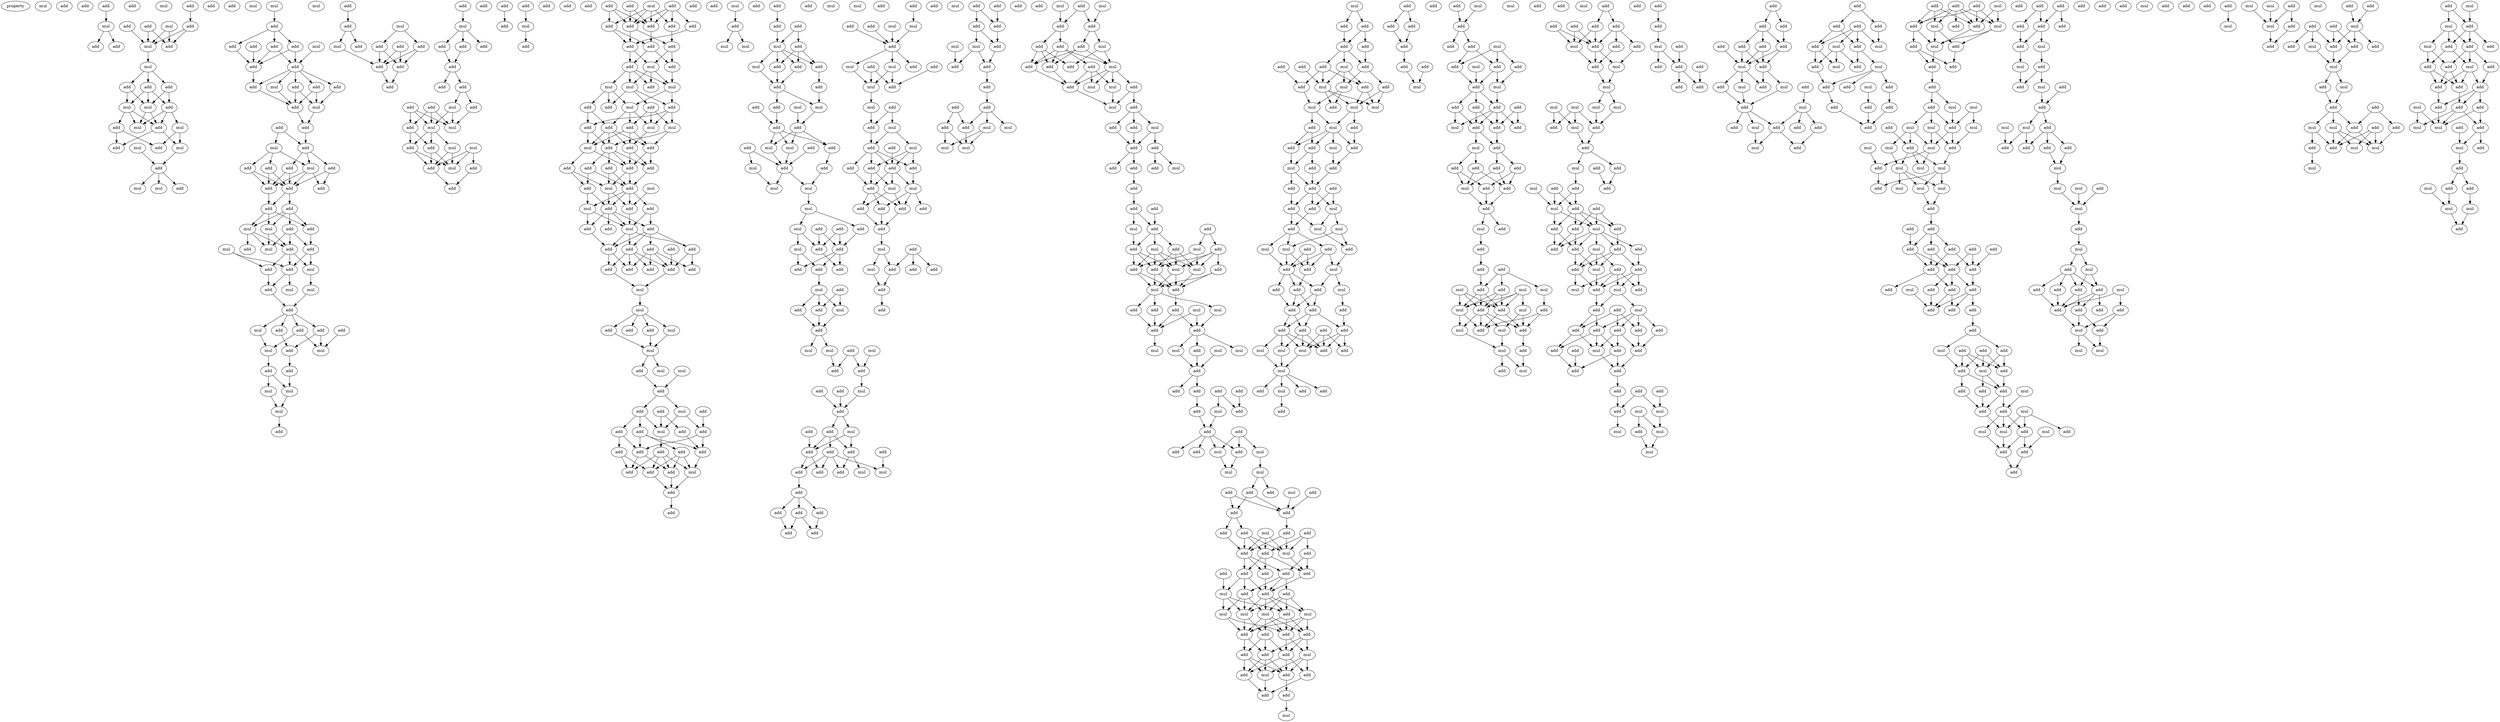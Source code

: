 digraph {
    node [fontcolor=black]
    property [mul=2,lf=1.1]
    0 [ label = mul ];
    1 [ label = add ];
    2 [ label = add ];
    3 [ label = add ];
    4 [ label = mul ];
    5 [ label = add ];
    6 [ label = add ];
    7 [ label = add ];
    8 [ label = mul ];
    9 [ label = add ];
    10 [ label = add ];
    11 [ label = add ];
    12 [ label = mul ];
    13 [ label = add ];
    14 [ label = mul ];
    15 [ label = add ];
    16 [ label = mul ];
    17 [ label = add ];
    18 [ label = add ];
    19 [ label = add ];
    20 [ label = mul ];
    21 [ label = add ];
    22 [ label = mul ];
    23 [ label = add ];
    24 [ label = mul ];
    25 [ label = add ];
    26 [ label = mul ];
    27 [ label = add ];
    28 [ label = add ];
    29 [ label = mul ];
    30 [ label = add ];
    31 [ label = mul ];
    32 [ label = add ];
    33 [ label = add ];
    34 [ label = mul ];
    35 [ label = mul ];
    36 [ label = mul ];
    37 [ label = mul ];
    38 [ label = add ];
    39 [ label = add ];
    40 [ label = add ];
    41 [ label = add ];
    42 [ label = add ];
    43 [ label = add ];
    44 [ label = mul ];
    45 [ label = add ];
    46 [ label = add ];
    47 [ label = add ];
    48 [ label = mul ];
    49 [ label = add ];
    50 [ label = add ];
    51 [ label = add ];
    52 [ label = add ];
    53 [ label = mul ];
    54 [ label = add ];
    55 [ label = add ];
    56 [ label = add ];
    57 [ label = mul ];
    58 [ label = add ];
    59 [ label = add ];
    60 [ label = add ];
    61 [ label = add ];
    62 [ label = mul ];
    63 [ label = add ];
    64 [ label = add ];
    65 [ label = add ];
    66 [ label = add ];
    67 [ label = add ];
    68 [ label = mul ];
    69 [ label = add ];
    70 [ label = mul ];
    71 [ label = add ];
    72 [ label = mul ];
    73 [ label = add ];
    74 [ label = mul ];
    75 [ label = add ];
    76 [ label = add ];
    77 [ label = add ];
    78 [ label = mul ];
    79 [ label = add ];
    80 [ label = add ];
    81 [ label = mul ];
    82 [ label = mul ];
    83 [ label = add ];
    84 [ label = add ];
    85 [ label = add ];
    86 [ label = add ];
    87 [ label = mul ];
    88 [ label = add ];
    89 [ label = mul ];
    90 [ label = add ];
    91 [ label = mul ];
    92 [ label = add ];
    93 [ label = add ];
    94 [ label = mul ];
    95 [ label = mul ];
    96 [ label = mul ];
    97 [ label = add ];
    98 [ label = mul ];
    99 [ label = add ];
    100 [ label = add ];
    101 [ label = mul ];
    102 [ label = add ];
    103 [ label = add ];
    104 [ label = mul ];
    105 [ label = add ];
    106 [ label = add ];
    107 [ label = add ];
    108 [ label = add ];
    109 [ label = add ];
    110 [ label = add ];
    111 [ label = add ];
    112 [ label = mul ];
    113 [ label = add ];
    114 [ label = add ];
    115 [ label = add ];
    116 [ label = add ];
    117 [ label = add ];
    118 [ label = add ];
    119 [ label = add ];
    120 [ label = add ];
    121 [ label = mul ];
    122 [ label = add ];
    123 [ label = mul ];
    124 [ label = add ];
    125 [ label = mul ];
    126 [ label = mul ];
    127 [ label = add ];
    128 [ label = add ];
    129 [ label = mul ];
    130 [ label = add ];
    131 [ label = mul ];
    132 [ label = add ];
    133 [ label = add ];
    134 [ label = add ];
    135 [ label = add ];
    136 [ label = add ];
    137 [ label = mul ];
    138 [ label = add ];
    139 [ label = add ];
    140 [ label = add ];
    141 [ label = add ];
    142 [ label = add ];
    143 [ label = mul ];
    144 [ label = add ];
    145 [ label = add ];
    146 [ label = add ];
    147 [ label = add ];
    148 [ label = add ];
    149 [ label = add ];
    150 [ label = add ];
    151 [ label = add ];
    152 [ label = add ];
    153 [ label = add ];
    154 [ label = add ];
    155 [ label = add ];
    156 [ label = mul ];
    157 [ label = mul ];
    158 [ label = mul ];
    159 [ label = mul ];
    160 [ label = add ];
    161 [ label = add ];
    162 [ label = add ];
    163 [ label = mul ];
    164 [ label = add ];
    165 [ label = add ];
    166 [ label = mul ];
    167 [ label = add ];
    168 [ label = mul ];
    169 [ label = add ];
    170 [ label = add ];
    171 [ label = mul ];
    172 [ label = add ];
    173 [ label = add ];
    174 [ label = add ];
    175 [ label = add ];
    176 [ label = add ];
    177 [ label = add ];
    178 [ label = add ];
    179 [ label = add ];
    180 [ label = add ];
    181 [ label = mul ];
    182 [ label = add ];
    183 [ label = mul ];
    184 [ label = mul ];
    185 [ label = add ];
    186 [ label = add ];
    187 [ label = add ];
    188 [ label = mul ];
    189 [ label = add ];
    190 [ label = add ];
    191 [ label = add ];
    192 [ label = add ];
    193 [ label = add ];
    194 [ label = add ];
    195 [ label = add ];
    196 [ label = add ];
    197 [ label = add ];
    198 [ label = add ];
    199 [ label = add ];
    200 [ label = add ];
    201 [ label = add ];
    202 [ label = mul ];
    203 [ label = mul ];
    204 [ label = add ];
    205 [ label = add ];
    206 [ label = add ];
    207 [ label = mul ];
    208 [ label = mul ];
    209 [ label = add ];
    210 [ label = mul ];
    211 [ label = add ];
    212 [ label = mul ];
    213 [ label = add ];
    214 [ label = add ];
    215 [ label = add ];
    216 [ label = add ];
    217 [ label = add ];
    218 [ label = mul ];
    219 [ label = add ];
    220 [ label = add ];
    221 [ label = add ];
    222 [ label = mul ];
    223 [ label = add ];
    224 [ label = add ];
    225 [ label = add ];
    226 [ label = add ];
    227 [ label = add ];
    228 [ label = add ];
    229 [ label = add ];
    230 [ label = add ];
    231 [ label = mul ];
    232 [ label = add ];
    233 [ label = add ];
    234 [ label = add ];
    235 [ label = mul ];
    236 [ label = add ];
    237 [ label = mul ];
    238 [ label = add ];
    239 [ label = add ];
    240 [ label = mul ];
    241 [ label = add ];
    242 [ label = add ];
    243 [ label = mul ];
    244 [ label = add ];
    245 [ label = add ];
    246 [ label = add ];
    247 [ label = add ];
    248 [ label = add ];
    249 [ label = mul ];
    250 [ label = add ];
    251 [ label = add ];
    252 [ label = add ];
    253 [ label = mul ];
    254 [ label = add ];
    255 [ label = mul ];
    256 [ label = add ];
    257 [ label = add ];
    258 [ label = mul ];
    259 [ label = mul ];
    260 [ label = add ];
    261 [ label = add ];
    262 [ label = add ];
    263 [ label = mul ];
    264 [ label = add ];
    265 [ label = add ];
    266 [ label = mul ];
    267 [ label = mul ];
    268 [ label = mul ];
    269 [ label = add ];
    270 [ label = mul ];
    271 [ label = mul ];
    272 [ label = add ];
    273 [ label = add ];
    274 [ label = mul ];
    275 [ label = add ];
    276 [ label = add ];
    277 [ label = add ];
    278 [ label = add ];
    279 [ label = add ];
    280 [ label = mul ];
    281 [ label = add ];
    282 [ label = add ];
    283 [ label = add ];
    284 [ label = mul ];
    285 [ label = add ];
    286 [ label = mul ];
    287 [ label = add ];
    288 [ label = mul ];
    289 [ label = mul ];
    290 [ label = add ];
    291 [ label = add ];
    292 [ label = add ];
    293 [ label = mul ];
    294 [ label = add ];
    295 [ label = mul ];
    296 [ label = add ];
    297 [ label = add ];
    298 [ label = add ];
    299 [ label = mul ];
    300 [ label = add ];
    301 [ label = add ];
    302 [ label = add ];
    303 [ label = add ];
    304 [ label = add ];
    305 [ label = mul ];
    306 [ label = add ];
    307 [ label = mul ];
    308 [ label = add ];
    309 [ label = add ];
    310 [ label = add ];
    311 [ label = add ];
    312 [ label = add ];
    313 [ label = add ];
    314 [ label = add ];
    315 [ label = add ];
    316 [ label = add ];
    317 [ label = add ];
    318 [ label = add ];
    319 [ label = mul ];
    320 [ label = mul ];
    321 [ label = add ];
    322 [ label = add ];
    323 [ label = add ];
    324 [ label = mul ];
    325 [ label = add ];
    326 [ label = mul ];
    327 [ label = mul ];
    328 [ label = add ];
    329 [ label = add ];
    330 [ label = mul ];
    331 [ label = mul ];
    332 [ label = add ];
    333 [ label = mul ];
    334 [ label = add ];
    335 [ label = add ];
    336 [ label = add ];
    337 [ label = add ];
    338 [ label = add ];
    339 [ label = add ];
    340 [ label = mul ];
    341 [ label = mul ];
    342 [ label = add ];
    343 [ label = add ];
    344 [ label = add ];
    345 [ label = add ];
    346 [ label = add ];
    347 [ label = add ];
    348 [ label = add ];
    349 [ label = add ];
    350 [ label = mul ];
    351 [ label = mul ];
    352 [ label = add ];
    353 [ label = add ];
    354 [ label = add ];
    355 [ label = add ];
    356 [ label = mul ];
    357 [ label = add ];
    358 [ label = add ];
    359 [ label = add ];
    360 [ label = add ];
    361 [ label = add ];
    362 [ label = add ];
    363 [ label = mul ];
    364 [ label = add ];
    365 [ label = mul ];
    366 [ label = add ];
    367 [ label = add ];
    368 [ label = add ];
    369 [ label = add ];
    370 [ label = add ];
    371 [ label = add ];
    372 [ label = mul ];
    373 [ label = add ];
    374 [ label = add ];
    375 [ label = mul ];
    376 [ label = mul ];
    377 [ label = mul ];
    378 [ label = mul ];
    379 [ label = mul ];
    380 [ label = add ];
    381 [ label = add ];
    382 [ label = add ];
    383 [ label = add ];
    384 [ label = add ];
    385 [ label = add ];
    386 [ label = mul ];
    387 [ label = add ];
    388 [ label = add ];
    389 [ label = mul ];
    390 [ label = add ];
    391 [ label = add ];
    392 [ label = add ];
    393 [ label = mul ];
    394 [ label = add ];
    395 [ label = mul ];
    396 [ label = mul ];
    397 [ label = add ];
    398 [ label = add ];
    399 [ label = add ];
    400 [ label = mul ];
    401 [ label = add ];
    402 [ label = add ];
    403 [ label = add ];
    404 [ label = add ];
    405 [ label = add ];
    406 [ label = mul ];
    407 [ label = add ];
    408 [ label = add ];
    409 [ label = add ];
    410 [ label = add ];
    411 [ label = mul ];
    412 [ label = add ];
    413 [ label = add ];
    414 [ label = add ];
    415 [ label = add ];
    416 [ label = mul ];
    417 [ label = mul ];
    418 [ label = add ];
    419 [ label = add ];
    420 [ label = add ];
    421 [ label = mul ];
    422 [ label = mul ];
    423 [ label = mul ];
    424 [ label = add ];
    425 [ label = add ];
    426 [ label = mul ];
    427 [ label = add ];
    428 [ label = mul ];
    429 [ label = add ];
    430 [ label = add ];
    431 [ label = add ];
    432 [ label = mul ];
    433 [ label = add ];
    434 [ label = mul ];
    435 [ label = mul ];
    436 [ label = mul ];
    437 [ label = add ];
    438 [ label = add ];
    439 [ label = add ];
    440 [ label = add ];
    441 [ label = add ];
    442 [ label = mul ];
    443 [ label = add ];
    444 [ label = add ];
    445 [ label = add ];
    446 [ label = add ];
    447 [ label = add ];
    448 [ label = add ];
    449 [ label = mul ];
    450 [ label = add ];
    451 [ label = mul ];
    452 [ label = mul ];
    453 [ label = mul ];
    454 [ label = add ];
    455 [ label = add ];
    456 [ label = add ];
    457 [ label = add ];
    458 [ label = mul ];
    459 [ label = add ];
    460 [ label = add ];
    461 [ label = add ];
    462 [ label = add ];
    463 [ label = mul ];
    464 [ label = add ];
    465 [ label = add ];
    466 [ label = add ];
    467 [ label = add ];
    468 [ label = add ];
    469 [ label = mul ];
    470 [ label = add ];
    471 [ label = add ];
    472 [ label = add ];
    473 [ label = add ];
    474 [ label = add ];
    475 [ label = add ];
    476 [ label = add ];
    477 [ label = mul ];
    478 [ label = add ];
    479 [ label = add ];
    480 [ label = mul ];
    481 [ label = mul ];
    482 [ label = mul ];
    483 [ label = mul ];
    484 [ label = add ];
    485 [ label = add ];
    486 [ label = add ];
    487 [ label = add ];
    488 [ label = add ];
    489 [ label = add ];
    490 [ label = mul ];
    491 [ label = add ];
    492 [ label = add ];
    493 [ label = add ];
    494 [ label = add ];
    495 [ label = mul ];
    496 [ label = add ];
    497 [ label = add ];
    498 [ label = mul ];
    499 [ label = mul ];
    500 [ label = add ];
    501 [ label = add ];
    502 [ label = add ];
    503 [ label = add ];
    504 [ label = add ];
    505 [ label = add ];
    506 [ label = mul ];
    507 [ label = add ];
    508 [ label = add ];
    509 [ label = add ];
    510 [ label = mul ];
    511 [ label = mul ];
    512 [ label = add ];
    513 [ label = add ];
    514 [ label = mul ];
    515 [ label = add ];
    516 [ label = mul ];
    517 [ label = mul ];
    518 [ label = add ];
    519 [ label = add ];
    520 [ label = mul ];
    521 [ label = mul ];
    522 [ label = add ];
    523 [ label = add ];
    524 [ label = add ];
    525 [ label = add ];
    526 [ label = add ];
    527 [ label = mul ];
    528 [ label = add ];
    529 [ label = add ];
    530 [ label = add ];
    531 [ label = mul ];
    532 [ label = add ];
    533 [ label = add ];
    534 [ label = add ];
    535 [ label = mul ];
    536 [ label = mul ];
    537 [ label = add ];
    538 [ label = mul ];
    539 [ label = mul ];
    540 [ label = add ];
    541 [ label = add ];
    542 [ label = add ];
    543 [ label = mul ];
    544 [ label = add ];
    545 [ label = add ];
    546 [ label = mul ];
    547 [ label = add ];
    548 [ label = add ];
    549 [ label = add ];
    550 [ label = add ];
    551 [ label = add ];
    552 [ label = add ];
    553 [ label = add ];
    554 [ label = add ];
    555 [ label = add ];
    556 [ label = mul ];
    557 [ label = add ];
    558 [ label = mul ];
    559 [ label = mul ];
    560 [ label = add ];
    561 [ label = mul ];
    562 [ label = add ];
    563 [ label = mul ];
    564 [ label = add ];
    565 [ label = add ];
    566 [ label = add ];
    567 [ label = add ];
    568 [ label = add ];
    569 [ label = add ];
    570 [ label = add ];
    571 [ label = add ];
    572 [ label = add ];
    573 [ label = add ];
    574 [ label = mul ];
    575 [ label = add ];
    576 [ label = add ];
    577 [ label = mul ];
    578 [ label = add ];
    579 [ label = add ];
    580 [ label = mul ];
    581 [ label = mul ];
    582 [ label = mul ];
    583 [ label = add ];
    584 [ label = add ];
    585 [ label = add ];
    586 [ label = add ];
    587 [ label = mul ];
    588 [ label = add ];
    589 [ label = add ];
    590 [ label = add ];
    591 [ label = add ];
    592 [ label = add ];
    593 [ label = add ];
    594 [ label = mul ];
    595 [ label = add ];
    596 [ label = mul ];
    597 [ label = add ];
    598 [ label = add ];
    599 [ label = add ];
    600 [ label = add ];
    601 [ label = add ];
    602 [ label = add ];
    603 [ label = add ];
    604 [ label = mul ];
    605 [ label = add ];
    606 [ label = mul ];
    607 [ label = add ];
    608 [ label = add ];
    609 [ label = add ];
    610 [ label = add ];
    611 [ label = add ];
    612 [ label = add ];
    613 [ label = mul ];
    614 [ label = add ];
    615 [ label = add ];
    616 [ label = mul ];
    617 [ label = mul ];
    618 [ label = add ];
    619 [ label = mul ];
    620 [ label = add ];
    621 [ label = add ];
    622 [ label = mul ];
    623 [ label = mul ];
    624 [ label = add ];
    625 [ label = add ];
    626 [ label = mul ];
    627 [ label = mul ];
    628 [ label = add ];
    629 [ label = add ];
    630 [ label = mul ];
    631 [ label = mul ];
    632 [ label = add ];
    633 [ label = add ];
    634 [ label = add ];
    635 [ label = add ];
    636 [ label = add ];
    637 [ label = add ];
    638 [ label = add ];
    639 [ label = mul ];
    640 [ label = add ];
    641 [ label = add ];
    642 [ label = mul ];
    643 [ label = mul ];
    644 [ label = mul ];
    645 [ label = mul ];
    646 [ label = mul ];
    647 [ label = mul ];
    648 [ label = add ];
    649 [ label = mul ];
    650 [ label = add ];
    651 [ label = add ];
    652 [ label = add ];
    653 [ label = mul ];
    654 [ label = add ];
    655 [ label = mul ];
    656 [ label = add ];
    657 [ label = add ];
    658 [ label = add ];
    659 [ label = add ];
    660 [ label = mul ];
    661 [ label = add ];
    662 [ label = add ];
    663 [ label = add ];
    664 [ label = add ];
    665 [ label = mul ];
    666 [ label = add ];
    667 [ label = add ];
    668 [ label = add ];
    669 [ label = add ];
    670 [ label = mul ];
    671 [ label = mul ];
    672 [ label = add ];
    673 [ label = add ];
    674 [ label = add ];
    675 [ label = mul ];
    676 [ label = mul ];
    677 [ label = add ];
    678 [ label = add ];
    679 [ label = add ];
    680 [ label = mul ];
    681 [ label = add ];
    682 [ label = add ];
    683 [ label = add ];
    684 [ label = add ];
    685 [ label = add ];
    686 [ label = add ];
    687 [ label = add ];
    688 [ label = add ];
    689 [ label = add ];
    690 [ label = mul ];
    691 [ label = add ];
    692 [ label = add ];
    693 [ label = add ];
    694 [ label = add ];
    695 [ label = add ];
    696 [ label = add ];
    697 [ label = add ];
    698 [ label = mul ];
    699 [ label = add ];
    700 [ label = mul ];
    701 [ label = mul ];
    702 [ label = mul ];
    703 [ label = add ];
    704 [ label = mul ];
    705 [ label = add ];
    706 [ label = add ];
    707 [ label = add ];
    708 [ label = mul ];
    709 [ label = add ];
    710 [ label = add ];
    711 [ label = add ];
    712 [ label = add ];
    713 [ label = add ];
    714 [ label = add ];
    715 [ label = add ];
    716 [ label = add ];
    717 [ label = add ];
    718 [ label = add ];
    719 [ label = add ];
    720 [ label = add ];
    721 [ label = add ];
    722 [ label = mul ];
    723 [ label = mul ];
    724 [ label = add ];
    725 [ label = mul ];
    726 [ label = add ];
    727 [ label = add ];
    728 [ label = add ];
    729 [ label = mul ];
    730 [ label = mul ];
    731 [ label = add ];
    732 [ label = add ];
    733 [ label = add ];
    734 [ label = add ];
    735 [ label = add ];
    736 [ label = mul ];
    737 [ label = add ];
    738 [ label = add ];
    739 [ label = add ];
    740 [ label = add ];
    741 [ label = mul ];
    742 [ label = add ];
    743 [ label = mul ];
    744 [ label = add ];
    745 [ label = add ];
    746 [ label = add ];
    747 [ label = mul ];
    748 [ label = mul ];
    749 [ label = add ];
    750 [ label = add ];
    751 [ label = mul ];
    752 [ label = add ];
    753 [ label = add ];
    754 [ label = add ];
    755 [ label = add ];
    756 [ label = add ];
    757 [ label = add ];
    758 [ label = add ];
    759 [ label = mul ];
    760 [ label = add ];
    761 [ label = mul ];
    762 [ label = mul ];
    763 [ label = add ];
    764 [ label = add ];
    765 [ label = add ];
    766 [ label = add ];
    767 [ label = mul ];
    768 [ label = add ];
    769 [ label = add ];
    770 [ label = add ];
    771 [ label = add ];
    772 [ label = mul ];
    773 [ label = add ];
    774 [ label = mul ];
    775 [ label = mul ];
    776 [ label = mul ];
    777 [ label = add ];
    778 [ label = add ];
    779 [ label = mul ];
    780 [ label = mul ];
    781 [ label = add ];
    782 [ label = add ];
    783 [ label = mul ];
    784 [ label = mul ];
    785 [ label = mul ];
    786 [ label = mul ];
    787 [ label = mul ];
    788 [ label = add ];
    789 [ label = add ];
    790 [ label = mul ];
    791 [ label = mul ];
    792 [ label = mul ];
    793 [ label = add ];
    794 [ label = add ];
    795 [ label = add ];
    796 [ label = add ];
    797 [ label = add ];
    798 [ label = add ];
    799 [ label = add ];
    800 [ label = add ];
    801 [ label = add ];
    802 [ label = add ];
    803 [ label = add ];
    804 [ label = add ];
    805 [ label = add ];
    806 [ label = add ];
    807 [ label = add ];
    808 [ label = add ];
    809 [ label = mul ];
    810 [ label = add ];
    811 [ label = add ];
    812 [ label = add ];
    813 [ label = add ];
    814 [ label = add ];
    815 [ label = mul ];
    816 [ label = add ];
    817 [ label = add ];
    818 [ label = add ];
    819 [ label = add ];
    820 [ label = mul ];
    821 [ label = add ];
    822 [ label = add ];
    823 [ label = add ];
    824 [ label = mul ];
    825 [ label = mul ];
    826 [ label = add ];
    827 [ label = add ];
    828 [ label = mul ];
    829 [ label = mul ];
    830 [ label = add ];
    831 [ label = mul ];
    832 [ label = add ];
    833 [ label = add ];
    834 [ label = add ];
    835 [ label = add ];
    836 [ label = add ];
    837 [ label = add ];
    838 [ label = add ];
    839 [ label = add ];
    840 [ label = add ];
    841 [ label = add ];
    842 [ label = mul ];
    843 [ label = add ];
    844 [ label = mul ];
    845 [ label = add ];
    846 [ label = add ];
    847 [ label = mul ];
    848 [ label = add ];
    849 [ label = mul ];
    850 [ label = add ];
    851 [ label = mul ];
    852 [ label = add ];
    853 [ label = add ];
    854 [ label = add ];
    855 [ label = add ];
    856 [ label = add ];
    857 [ label = add ];
    858 [ label = mul ];
    859 [ label = mul ];
    860 [ label = add ];
    861 [ label = mul ];
    862 [ label = add ];
    863 [ label = mul ];
    864 [ label = mul ];
    865 [ label = add ];
    866 [ label = add ];
    867 [ label = add ];
    868 [ label = mul ];
    869 [ label = add ];
    870 [ label = mul ];
    871 [ label = add ];
    872 [ label = add ];
    873 [ label = mul ];
    874 [ label = add ];
    875 [ label = add ];
    876 [ label = add ];
    877 [ label = add ];
    878 [ label = add ];
    879 [ label = add ];
    880 [ label = mul ];
    881 [ label = add ];
    882 [ label = mul ];
    883 [ label = add ];
    884 [ label = add ];
    885 [ label = mul ];
    886 [ label = mul ];
    887 [ label = mul ];
    888 [ label = add ];
    889 [ label = mul ];
    890 [ label = mul ];
    891 [ label = mul ];
    892 [ label = add ];
    893 [ label = add ];
    894 [ label = add ];
    895 [ label = add ];
    896 [ label = add ];
    897 [ label = add ];
    898 [ label = mul ];
    899 [ label = mul ];
    900 [ label = add ];
    901 [ label = add ];
    902 [ label = add ];
    903 [ label = add ];
    904 [ label = mul ];
    905 [ label = add ];
    906 [ label = mul ];
    907 [ label = add ];
    908 [ label = add ];
    909 [ label = add ];
    910 [ label = add ];
    911 [ label = mul ];
    912 [ label = add ];
    913 [ label = mul ];
    914 [ label = add ];
    915 [ label = mul ];
    916 [ label = mul ];
    917 [ label = add ];
    918 [ label = mul ];
    919 [ label = mul ];
    920 [ label = add ];
    921 [ label = mul ];
    922 [ label = add ];
    923 [ label = add ];
    924 [ label = mul ];
    925 [ label = add ];
    926 [ label = add ];
    927 [ label = mul ];
    928 [ label = add ];
    929 [ label = add ];
    930 [ label = add ];
    931 [ label = add ];
    932 [ label = add ];
    933 [ label = add ];
    934 [ label = add ];
    935 [ label = mul ];
    936 [ label = add ];
    937 [ label = add ];
    938 [ label = mul ];
    939 [ label = add ];
    940 [ label = add ];
    941 [ label = mul ];
    942 [ label = mul ];
    943 [ label = add ];
    944 [ label = add ];
    945 [ label = add ];
    946 [ label = add ];
    947 [ label = mul ];
    948 [ label = mul ];
    949 [ label = mul ];
    950 [ label = add ];
    3 -> 4 [ name = 0 ];
    4 -> 5 [ name = 1 ];
    4 -> 7 [ name = 2 ];
    9 -> 13 [ name = 3 ];
    10 -> 14 [ name = 4 ];
    10 -> 15 [ name = 5 ];
    11 -> 14 [ name = 6 ];
    12 -> 14 [ name = 7 ];
    12 -> 15 [ name = 8 ];
    13 -> 14 [ name = 9 ];
    13 -> 15 [ name = 10 ];
    14 -> 16 [ name = 11 ];
    16 -> 17 [ name = 12 ];
    16 -> 18 [ name = 13 ];
    16 -> 19 [ name = 14 ];
    17 -> 21 [ name = 15 ];
    17 -> 22 [ name = 16 ];
    18 -> 20 [ name = 17 ];
    18 -> 22 [ name = 18 ];
    19 -> 20 [ name = 19 ];
    19 -> 21 [ name = 20 ];
    19 -> 22 [ name = 21 ];
    20 -> 23 [ name = 22 ];
    20 -> 24 [ name = 23 ];
    20 -> 25 [ name = 24 ];
    21 -> 23 [ name = 25 ];
    21 -> 24 [ name = 26 ];
    21 -> 26 [ name = 27 ];
    22 -> 23 [ name = 28 ];
    22 -> 24 [ name = 29 ];
    23 -> 29 [ name = 30 ];
    23 -> 32 [ name = 31 ];
    25 -> 30 [ name = 32 ];
    25 -> 32 [ name = 33 ];
    26 -> 29 [ name = 34 ];
    26 -> 30 [ name = 35 ];
    29 -> 33 [ name = 36 ];
    31 -> 33 [ name = 37 ];
    33 -> 35 [ name = 38 ];
    33 -> 36 [ name = 39 ];
    33 -> 38 [ name = 40 ];
    37 -> 39 [ name = 41 ];
    39 -> 40 [ name = 42 ];
    39 -> 42 [ name = 43 ];
    39 -> 43 [ name = 44 ];
    40 -> 45 [ name = 45 ];
    40 -> 46 [ name = 46 ];
    41 -> 45 [ name = 47 ];
    42 -> 45 [ name = 48 ];
    43 -> 45 [ name = 49 ];
    43 -> 46 [ name = 50 ];
    44 -> 46 [ name = 51 ];
    45 -> 49 [ name = 52 ];
    46 -> 47 [ name = 53 ];
    46 -> 48 [ name = 54 ];
    46 -> 49 [ name = 55 ];
    46 -> 50 [ name = 56 ];
    46 -> 51 [ name = 57 ];
    47 -> 53 [ name = 58 ];
    48 -> 52 [ name = 59 ];
    49 -> 52 [ name = 60 ];
    50 -> 52 [ name = 61 ];
    50 -> 53 [ name = 62 ];
    51 -> 52 [ name = 63 ];
    51 -> 53 [ name = 64 ];
    52 -> 54 [ name = 65 ];
    53 -> 54 [ name = 66 ];
    54 -> 56 [ name = 67 ];
    55 -> 56 [ name = 68 ];
    55 -> 57 [ name = 69 ];
    56 -> 59 [ name = 70 ];
    56 -> 61 [ name = 71 ];
    56 -> 62 [ name = 72 ];
    57 -> 58 [ name = 73 ];
    57 -> 60 [ name = 74 ];
    57 -> 62 [ name = 75 ];
    58 -> 63 [ name = 76 ];
    58 -> 65 [ name = 77 ];
    59 -> 63 [ name = 78 ];
    59 -> 64 [ name = 79 ];
    60 -> 63 [ name = 80 ];
    60 -> 65 [ name = 81 ];
    61 -> 63 [ name = 82 ];
    61 -> 65 [ name = 83 ];
    62 -> 63 [ name = 84 ];
    62 -> 64 [ name = 85 ];
    62 -> 65 [ name = 86 ];
    63 -> 66 [ name = 87 ];
    63 -> 67 [ name = 88 ];
    65 -> 67 [ name = 89 ];
    66 -> 68 [ name = 90 ];
    66 -> 69 [ name = 91 ];
    66 -> 70 [ name = 92 ];
    66 -> 71 [ name = 93 ];
    67 -> 68 [ name = 94 ];
    67 -> 70 [ name = 95 ];
    67 -> 71 [ name = 96 ];
    68 -> 74 [ name = 97 ];
    68 -> 75 [ name = 98 ];
    69 -> 73 [ name = 99 ];
    69 -> 74 [ name = 100 ];
    69 -> 75 [ name = 101 ];
    70 -> 74 [ name = 102 ];
    70 -> 75 [ name = 103 ];
    70 -> 76 [ name = 104 ];
    71 -> 73 [ name = 105 ];
    72 -> 77 [ name = 106 ];
    72 -> 79 [ name = 107 ];
    73 -> 78 [ name = 108 ];
    73 -> 79 [ name = 109 ];
    75 -> 77 [ name = 110 ];
    75 -> 78 [ name = 111 ];
    75 -> 79 [ name = 112 ];
    77 -> 80 [ name = 113 ];
    78 -> 82 [ name = 114 ];
    79 -> 80 [ name = 115 ];
    79 -> 81 [ name = 116 ];
    80 -> 83 [ name = 117 ];
    82 -> 83 [ name = 118 ];
    83 -> 85 [ name = 119 ];
    83 -> 86 [ name = 120 ];
    83 -> 87 [ name = 121 ];
    83 -> 88 [ name = 122 ];
    84 -> 89 [ name = 123 ];
    85 -> 90 [ name = 124 ];
    86 -> 89 [ name = 125 ];
    86 -> 90 [ name = 126 ];
    87 -> 91 [ name = 127 ];
    88 -> 89 [ name = 128 ];
    88 -> 91 [ name = 129 ];
    90 -> 92 [ name = 130 ];
    91 -> 93 [ name = 131 ];
    92 -> 95 [ name = 132 ];
    93 -> 94 [ name = 133 ];
    93 -> 95 [ name = 134 ];
    94 -> 96 [ name = 135 ];
    95 -> 96 [ name = 136 ];
    96 -> 97 [ name = 137 ];
    99 -> 100 [ name = 138 ];
    100 -> 102 [ name = 139 ];
    100 -> 104 [ name = 140 ];
    101 -> 103 [ name = 141 ];
    101 -> 106 [ name = 142 ];
    103 -> 107 [ name = 143 ];
    103 -> 108 [ name = 144 ];
    104 -> 107 [ name = 145 ];
    105 -> 107 [ name = 146 ];
    105 -> 108 [ name = 147 ];
    106 -> 107 [ name = 148 ];
    106 -> 108 [ name = 149 ];
    107 -> 111 [ name = 150 ];
    108 -> 111 [ name = 151 ];
    109 -> 112 [ name = 152 ];
    112 -> 113 [ name = 153 ];
    112 -> 114 [ name = 154 ];
    112 -> 115 [ name = 155 ];
    113 -> 116 [ name = 156 ];
    114 -> 116 [ name = 157 ];
    116 -> 117 [ name = 158 ];
    116 -> 118 [ name = 159 ];
    118 -> 121 [ name = 160 ];
    118 -> 122 [ name = 161 ];
    119 -> 123 [ name = 162 ];
    119 -> 124 [ name = 163 ];
    119 -> 125 [ name = 164 ];
    120 -> 123 [ name = 165 ];
    120 -> 124 [ name = 166 ];
    120 -> 125 [ name = 167 ];
    121 -> 123 [ name = 168 ];
    121 -> 125 [ name = 169 ];
    122 -> 123 [ name = 170 ];
    124 -> 127 [ name = 171 ];
    124 -> 128 [ name = 172 ];
    125 -> 127 [ name = 173 ];
    125 -> 128 [ name = 174 ];
    125 -> 129 [ name = 175 ];
    126 -> 130 [ name = 176 ];
    126 -> 131 [ name = 177 ];
    126 -> 132 [ name = 178 ];
    127 -> 130 [ name = 179 ];
    127 -> 131 [ name = 180 ];
    128 -> 130 [ name = 181 ];
    128 -> 131 [ name = 182 ];
    129 -> 130 [ name = 183 ];
    129 -> 131 [ name = 184 ];
    130 -> 133 [ name = 185 ];
    132 -> 133 [ name = 186 ];
    134 -> 135 [ name = 187 ];
    136 -> 137 [ name = 188 ];
    137 -> 138 [ name = 189 ];
    142 -> 147 [ name = 190 ];
    142 -> 149 [ name = 191 ];
    142 -> 150 [ name = 192 ];
    143 -> 146 [ name = 193 ];
    143 -> 147 [ name = 194 ];
    143 -> 149 [ name = 195 ];
    143 -> 150 [ name = 196 ];
    144 -> 146 [ name = 197 ];
    144 -> 148 [ name = 198 ];
    144 -> 149 [ name = 199 ];
    144 -> 150 [ name = 200 ];
    145 -> 149 [ name = 201 ];
    145 -> 150 [ name = 202 ];
    146 -> 153 [ name = 203 ];
    147 -> 151 [ name = 204 ];
    147 -> 152 [ name = 205 ];
    148 -> 152 [ name = 206 ];
    149 -> 152 [ name = 207 ];
    149 -> 153 [ name = 208 ];
    150 -> 151 [ name = 209 ];
    151 -> 154 [ name = 210 ];
    151 -> 155 [ name = 211 ];
    152 -> 155 [ name = 212 ];
    152 -> 156 [ name = 213 ];
    153 -> 154 [ name = 214 ];
    153 -> 156 [ name = 215 ];
    154 -> 158 [ name = 216 ];
    155 -> 157 [ name = 217 ];
    155 -> 158 [ name = 218 ];
    155 -> 159 [ name = 219 ];
    155 -> 160 [ name = 220 ];
    156 -> 157 [ name = 221 ];
    156 -> 158 [ name = 222 ];
    156 -> 160 [ name = 223 ];
    157 -> 162 [ name = 224 ];
    157 -> 164 [ name = 225 ];
    157 -> 165 [ name = 226 ];
    158 -> 163 [ name = 227 ];
    158 -> 164 [ name = 228 ];
    159 -> 161 [ name = 229 ];
    159 -> 162 [ name = 230 ];
    159 -> 163 [ name = 231 ];
    161 -> 167 [ name = 232 ];
    161 -> 169 [ name = 233 ];
    163 -> 167 [ name = 234 ];
    163 -> 168 [ name = 235 ];
    163 -> 170 [ name = 236 ];
    164 -> 166 [ name = 237 ];
    164 -> 168 [ name = 238 ];
    164 -> 169 [ name = 239 ];
    165 -> 166 [ name = 240 ];
    165 -> 168 [ name = 241 ];
    165 -> 170 [ name = 242 ];
    166 -> 173 [ name = 243 ];
    166 -> 174 [ name = 244 ];
    167 -> 171 [ name = 245 ];
    167 -> 172 [ name = 246 ];
    167 -> 173 [ name = 247 ];
    167 -> 174 [ name = 248 ];
    168 -> 172 [ name = 249 ];
    169 -> 171 [ name = 250 ];
    169 -> 174 [ name = 251 ];
    170 -> 171 [ name = 252 ];
    170 -> 172 [ name = 253 ];
    170 -> 173 [ name = 254 ];
    171 -> 175 [ name = 255 ];
    171 -> 179 [ name = 256 ];
    172 -> 176 [ name = 257 ];
    172 -> 179 [ name = 258 ];
    173 -> 176 [ name = 259 ];
    173 -> 179 [ name = 260 ];
    174 -> 176 [ name = 261 ];
    174 -> 177 [ name = 262 ];
    174 -> 178 [ name = 263 ];
    174 -> 179 [ name = 264 ];
    175 -> 181 [ name = 265 ];
    175 -> 182 [ name = 266 ];
    176 -> 180 [ name = 267 ];
    177 -> 180 [ name = 268 ];
    177 -> 182 [ name = 269 ];
    178 -> 180 [ name = 270 ];
    178 -> 181 [ name = 271 ];
    179 -> 180 [ name = 272 ];
    179 -> 181 [ name = 273 ];
    180 -> 184 [ name = 274 ];
    180 -> 185 [ name = 275 ];
    180 -> 186 [ name = 276 ];
    180 -> 187 [ name = 277 ];
    181 -> 186 [ name = 278 ];
    181 -> 187 [ name = 279 ];
    182 -> 184 [ name = 280 ];
    182 -> 187 [ name = 281 ];
    183 -> 186 [ name = 282 ];
    184 -> 188 [ name = 283 ];
    184 -> 191 [ name = 284 ];
    185 -> 188 [ name = 285 ];
    185 -> 189 [ name = 286 ];
    186 -> 188 [ name = 287 ];
    187 -> 188 [ name = 288 ];
    187 -> 189 [ name = 289 ];
    187 -> 190 [ name = 290 ];
    187 -> 191 [ name = 291 ];
    188 -> 192 [ name = 292 ];
    188 -> 194 [ name = 293 ];
    188 -> 195 [ name = 294 ];
    189 -> 192 [ name = 295 ];
    189 -> 193 [ name = 296 ];
    189 -> 194 [ name = 297 ];
    189 -> 195 [ name = 298 ];
    191 -> 194 [ name = 299 ];
    192 -> 197 [ name = 300 ];
    192 -> 199 [ name = 301 ];
    193 -> 197 [ name = 302 ];
    193 -> 198 [ name = 303 ];
    193 -> 199 [ name = 304 ];
    193 -> 200 [ name = 305 ];
    194 -> 198 [ name = 306 ];
    194 -> 201 [ name = 307 ];
    195 -> 197 [ name = 308 ];
    195 -> 198 [ name = 309 ];
    195 -> 200 [ name = 310 ];
    195 -> 201 [ name = 311 ];
    196 -> 197 [ name = 312 ];
    197 -> 202 [ name = 313 ];
    201 -> 202 [ name = 314 ];
    202 -> 203 [ name = 315 ];
    203 -> 204 [ name = 316 ];
    203 -> 205 [ name = 317 ];
    203 -> 206 [ name = 318 ];
    203 -> 207 [ name = 319 ];
    204 -> 208 [ name = 320 ];
    206 -> 208 [ name = 321 ];
    207 -> 208 [ name = 322 ];
    208 -> 210 [ name = 323 ];
    208 -> 211 [ name = 324 ];
    211 -> 214 [ name = 325 ];
    212 -> 214 [ name = 326 ];
    214 -> 215 [ name = 327 ];
    214 -> 218 [ name = 328 ];
    215 -> 220 [ name = 329 ];
    215 -> 221 [ name = 330 ];
    215 -> 222 [ name = 331 ];
    216 -> 219 [ name = 332 ];
    216 -> 222 [ name = 333 ];
    217 -> 223 [ name = 334 ];
    218 -> 222 [ name = 335 ];
    218 -> 223 [ name = 336 ];
    219 -> 227 [ name = 337 ];
    220 -> 224 [ name = 338 ];
    220 -> 227 [ name = 339 ];
    220 -> 228 [ name = 340 ];
    221 -> 224 [ name = 341 ];
    221 -> 226 [ name = 342 ];
    222 -> 225 [ name = 343 ];
    223 -> 224 [ name = 344 ];
    223 -> 227 [ name = 345 ];
    224 -> 229 [ name = 346 ];
    224 -> 232 [ name = 347 ];
    225 -> 229 [ name = 348 ];
    225 -> 230 [ name = 349 ];
    225 -> 231 [ name = 350 ];
    225 -> 232 [ name = 351 ];
    226 -> 229 [ name = 352 ];
    226 -> 230 [ name = 353 ];
    227 -> 231 [ name = 354 ];
    228 -> 230 [ name = 355 ];
    228 -> 231 [ name = 356 ];
    228 -> 232 [ name = 357 ];
    230 -> 233 [ name = 358 ];
    231 -> 233 [ name = 359 ];
    232 -> 233 [ name = 360 ];
    233 -> 234 [ name = 361 ];
    235 -> 236 [ name = 362 ];
    236 -> 237 [ name = 363 ];
    236 -> 240 [ name = 364 ];
    239 -> 241 [ name = 365 ];
    241 -> 243 [ name = 366 ];
    242 -> 243 [ name = 367 ];
    242 -> 244 [ name = 368 ];
    243 -> 245 [ name = 369 ];
    243 -> 246 [ name = 370 ];
    243 -> 247 [ name = 371 ];
    243 -> 249 [ name = 372 ];
    244 -> 245 [ name = 373 ];
    244 -> 246 [ name = 374 ];
    244 -> 247 [ name = 375 ];
    245 -> 251 [ name = 376 ];
    246 -> 250 [ name = 377 ];
    247 -> 250 [ name = 378 ];
    249 -> 250 [ name = 379 ];
    250 -> 254 [ name = 380 ];
    250 -> 255 [ name = 381 ];
    251 -> 255 [ name = 382 ];
    252 -> 256 [ name = 383 ];
    253 -> 257 [ name = 384 ];
    254 -> 256 [ name = 385 ];
    255 -> 257 [ name = 386 ];
    256 -> 258 [ name = 387 ];
    256 -> 259 [ name = 388 ];
    256 -> 260 [ name = 389 ];
    257 -> 258 [ name = 390 ];
    257 -> 259 [ name = 391 ];
    257 -> 260 [ name = 392 ];
    258 -> 264 [ name = 393 ];
    259 -> 264 [ name = 394 ];
    260 -> 265 [ name = 395 ];
    261 -> 264 [ name = 396 ];
    262 -> 263 [ name = 397 ];
    262 -> 264 [ name = 398 ];
    263 -> 266 [ name = 399 ];
    264 -> 266 [ name = 400 ];
    264 -> 267 [ name = 401 ];
    265 -> 267 [ name = 402 ];
    267 -> 268 [ name = 403 ];
    268 -> 270 [ name = 404 ];
    268 -> 273 [ name = 405 ];
    269 -> 275 [ name = 406 ];
    269 -> 276 [ name = 407 ];
    270 -> 274 [ name = 408 ];
    270 -> 275 [ name = 409 ];
    272 -> 275 [ name = 410 ];
    272 -> 276 [ name = 411 ];
    273 -> 276 [ name = 412 ];
    274 -> 278 [ name = 413 ];
    274 -> 279 [ name = 414 ];
    275 -> 277 [ name = 415 ];
    276 -> 277 [ name = 416 ];
    276 -> 278 [ name = 417 ];
    276 -> 279 [ name = 418 ];
    279 -> 280 [ name = 419 ];
    280 -> 282 [ name = 420 ];
    280 -> 283 [ name = 421 ];
    280 -> 284 [ name = 422 ];
    281 -> 282 [ name = 423 ];
    281 -> 284 [ name = 424 ];
    282 -> 285 [ name = 425 ];
    283 -> 285 [ name = 426 ];
    284 -> 285 [ name = 427 ];
    285 -> 286 [ name = 428 ];
    285 -> 288 [ name = 429 ];
    287 -> 290 [ name = 430 ];
    287 -> 291 [ name = 431 ];
    288 -> 290 [ name = 432 ];
    289 -> 291 [ name = 433 ];
    291 -> 295 [ name = 434 ];
    292 -> 296 [ name = 435 ];
    294 -> 296 [ name = 436 ];
    295 -> 296 [ name = 437 ];
    296 -> 298 [ name = 438 ];
    296 -> 299 [ name = 439 ];
    297 -> 300 [ name = 440 ];
    298 -> 300 [ name = 441 ];
    298 -> 302 [ name = 442 ];
    298 -> 303 [ name = 443 ];
    299 -> 300 [ name = 444 ];
    299 -> 303 [ name = 445 ];
    300 -> 306 [ name = 446 ];
    300 -> 308 [ name = 447 ];
    301 -> 305 [ name = 448 ];
    302 -> 304 [ name = 449 ];
    302 -> 305 [ name = 450 ];
    302 -> 306 [ name = 451 ];
    302 -> 308 [ name = 452 ];
    303 -> 304 [ name = 453 ];
    303 -> 307 [ name = 454 ];
    306 -> 309 [ name = 455 ];
    309 -> 310 [ name = 456 ];
    309 -> 311 [ name = 457 ];
    309 -> 312 [ name = 458 ];
    310 -> 313 [ name = 459 ];
    310 -> 314 [ name = 460 ];
    311 -> 313 [ name = 461 ];
    312 -> 314 [ name = 462 ];
    316 -> 320 [ name = 463 ];
    317 -> 321 [ name = 464 ];
    318 -> 321 [ name = 465 ];
    319 -> 321 [ name = 466 ];
    320 -> 321 [ name = 467 ];
    321 -> 324 [ name = 468 ];
    321 -> 325 [ name = 469 ];
    321 -> 326 [ name = 470 ];
    322 -> 328 [ name = 471 ];
    323 -> 327 [ name = 472 ];
    323 -> 328 [ name = 473 ];
    324 -> 327 [ name = 474 ];
    324 -> 328 [ name = 475 ];
    326 -> 327 [ name = 476 ];
    327 -> 330 [ name = 477 ];
    329 -> 331 [ name = 478 ];
    329 -> 332 [ name = 479 ];
    330 -> 332 [ name = 480 ];
    331 -> 333 [ name = 481 ];
    331 -> 334 [ name = 482 ];
    332 -> 334 [ name = 483 ];
    333 -> 337 [ name = 484 ];
    333 -> 338 [ name = 485 ];
    333 -> 339 [ name = 486 ];
    334 -> 336 [ name = 487 ];
    334 -> 337 [ name = 488 ];
    334 -> 338 [ name = 489 ];
    334 -> 339 [ name = 490 ];
    335 -> 337 [ name = 491 ];
    336 -> 342 [ name = 492 ];
    337 -> 340 [ name = 493 ];
    337 -> 341 [ name = 494 ];
    337 -> 342 [ name = 495 ];
    338 -> 340 [ name = 496 ];
    339 -> 341 [ name = 497 ];
    339 -> 342 [ name = 498 ];
    340 -> 343 [ name = 499 ];
    340 -> 345 [ name = 500 ];
    340 -> 346 [ name = 501 ];
    341 -> 344 [ name = 502 ];
    341 -> 345 [ name = 503 ];
    342 -> 344 [ name = 504 ];
    342 -> 345 [ name = 505 ];
    342 -> 346 [ name = 506 ];
    344 -> 347 [ name = 507 ];
    345 -> 347 [ name = 508 ];
    346 -> 347 [ name = 509 ];
    347 -> 350 [ name = 510 ];
    349 -> 352 [ name = 511 ];
    349 -> 353 [ name = 512 ];
    349 -> 354 [ name = 513 ];
    350 -> 351 [ name = 514 ];
    350 -> 353 [ name = 515 ];
    351 -> 355 [ name = 516 ];
    353 -> 355 [ name = 517 ];
    355 -> 360 [ name = 518 ];
    357 -> 361 [ name = 519 ];
    357 -> 362 [ name = 520 ];
    359 -> 362 [ name = 521 ];
    361 -> 363 [ name = 522 ];
    361 -> 364 [ name = 523 ];
    362 -> 364 [ name = 524 ];
    363 -> 366 [ name = 525 ];
    363 -> 367 [ name = 526 ];
    364 -> 367 [ name = 527 ];
    365 -> 366 [ name = 528 ];
    367 -> 368 [ name = 529 ];
    368 -> 370 [ name = 530 ];
    369 -> 371 [ name = 531 ];
    369 -> 373 [ name = 532 ];
    370 -> 371 [ name = 533 ];
    370 -> 372 [ name = 534 ];
    370 -> 375 [ name = 535 ];
    371 -> 376 [ name = 536 ];
    372 -> 376 [ name = 537 ];
    372 -> 377 [ name = 538 ];
    373 -> 376 [ name = 539 ];
    373 -> 377 [ name = 540 ];
    378 -> 382 [ name = 541 ];
    379 -> 381 [ name = 542 ];
    380 -> 381 [ name = 543 ];
    380 -> 382 [ name = 544 ];
    381 -> 384 [ name = 545 ];
    381 -> 386 [ name = 546 ];
    382 -> 383 [ name = 547 ];
    382 -> 385 [ name = 548 ];
    383 -> 388 [ name = 549 ];
    383 -> 390 [ name = 550 ];
    383 -> 391 [ name = 551 ];
    384 -> 389 [ name = 552 ];
    384 -> 390 [ name = 553 ];
    384 -> 391 [ name = 554 ];
    385 -> 387 [ name = 555 ];
    385 -> 389 [ name = 556 ];
    385 -> 390 [ name = 557 ];
    385 -> 391 [ name = 558 ];
    386 -> 388 [ name = 559 ];
    386 -> 389 [ name = 560 ];
    387 -> 393 [ name = 561 ];
    387 -> 394 [ name = 562 ];
    387 -> 395 [ name = 563 ];
    389 -> 392 [ name = 564 ];
    389 -> 393 [ name = 565 ];
    389 -> 394 [ name = 566 ];
    389 -> 395 [ name = 567 ];
    390 -> 394 [ name = 568 ];
    391 -> 394 [ name = 569 ];
    392 -> 396 [ name = 570 ];
    392 -> 397 [ name = 571 ];
    393 -> 396 [ name = 572 ];
    394 -> 396 [ name = 573 ];
    397 -> 398 [ name = 574 ];
    397 -> 399 [ name = 575 ];
    397 -> 400 [ name = 576 ];
    398 -> 401 [ name = 577 ];
    399 -> 401 [ name = 578 ];
    400 -> 401 [ name = 579 ];
    400 -> 402 [ name = 580 ];
    401 -> 403 [ name = 581 ];
    401 -> 405 [ name = 582 ];
    402 -> 404 [ name = 583 ];
    402 -> 406 [ name = 584 ];
    405 -> 407 [ name = 585 ];
    407 -> 409 [ name = 586 ];
    408 -> 412 [ name = 587 ];
    409 -> 411 [ name = 588 ];
    409 -> 412 [ name = 589 ];
    410 -> 413 [ name = 590 ];
    410 -> 416 [ name = 591 ];
    411 -> 415 [ name = 592 ];
    412 -> 414 [ name = 593 ];
    412 -> 415 [ name = 594 ];
    412 -> 417 [ name = 595 ];
    413 -> 418 [ name = 596 ];
    413 -> 420 [ name = 597 ];
    413 -> 421 [ name = 598 ];
    413 -> 422 [ name = 599 ];
    414 -> 418 [ name = 600 ];
    414 -> 421 [ name = 601 ];
    414 -> 422 [ name = 602 ];
    415 -> 418 [ name = 603 ];
    415 -> 419 [ name = 604 ];
    415 -> 421 [ name = 605 ];
    416 -> 419 [ name = 606 ];
    416 -> 422 [ name = 607 ];
    417 -> 418 [ name = 608 ];
    417 -> 419 [ name = 609 ];
    417 -> 421 [ name = 610 ];
    417 -> 422 [ name = 611 ];
    418 -> 423 [ name = 612 ];
    418 -> 424 [ name = 613 ];
    419 -> 423 [ name = 614 ];
    419 -> 424 [ name = 615 ];
    420 -> 423 [ name = 616 ];
    420 -> 424 [ name = 617 ];
    421 -> 423 [ name = 618 ];
    421 -> 424 [ name = 619 ];
    422 -> 424 [ name = 620 ];
    423 -> 426 [ name = 621 ];
    423 -> 427 [ name = 622 ];
    423 -> 429 [ name = 623 ];
    424 -> 425 [ name = 624 ];
    425 -> 430 [ name = 625 ];
    425 -> 431 [ name = 626 ];
    426 -> 431 [ name = 627 ];
    427 -> 430 [ name = 628 ];
    428 -> 430 [ name = 629 ];
    428 -> 431 [ name = 630 ];
    429 -> 430 [ name = 631 ];
    430 -> 436 [ name = 632 ];
    431 -> 432 [ name = 633 ];
    431 -> 433 [ name = 634 ];
    431 -> 435 [ name = 635 ];
    433 -> 437 [ name = 636 ];
    434 -> 437 [ name = 637 ];
    435 -> 437 [ name = 638 ];
    437 -> 439 [ name = 639 ];
    437 -> 441 [ name = 640 ];
    438 -> 443 [ name = 641 ];
    440 -> 442 [ name = 642 ];
    440 -> 443 [ name = 643 ];
    441 -> 444 [ name = 644 ];
    442 -> 445 [ name = 645 ];
    444 -> 445 [ name = 646 ];
    445 -> 447 [ name = 647 ];
    445 -> 448 [ name = 648 ];
    445 -> 450 [ name = 649 ];
    445 -> 451 [ name = 650 ];
    446 -> 449 [ name = 651 ];
    446 -> 450 [ name = 652 ];
    446 -> 451 [ name = 653 ];
    449 -> 453 [ name = 654 ];
    450 -> 452 [ name = 655 ];
    451 -> 452 [ name = 656 ];
    453 -> 454 [ name = 657 ];
    453 -> 455 [ name = 658 ];
    454 -> 459 [ name = 659 ];
    454 -> 460 [ name = 660 ];
    456 -> 460 [ name = 661 ];
    457 -> 459 [ name = 662 ];
    457 -> 460 [ name = 663 ];
    458 -> 460 [ name = 664 ];
    459 -> 462 [ name = 665 ];
    459 -> 464 [ name = 666 ];
    460 -> 461 [ name = 667 ];
    461 -> 466 [ name = 668 ];
    461 -> 469 [ name = 669 ];
    462 -> 466 [ name = 670 ];
    462 -> 467 [ name = 671 ];
    462 -> 469 [ name = 672 ];
    463 -> 466 [ name = 673 ];
    463 -> 467 [ name = 674 ];
    463 -> 469 [ name = 675 ];
    464 -> 466 [ name = 676 ];
    465 -> 467 [ name = 677 ];
    465 -> 468 [ name = 678 ];
    465 -> 469 [ name = 679 ];
    466 -> 470 [ name = 680 ];
    466 -> 472 [ name = 681 ];
    466 -> 474 [ name = 682 ];
    467 -> 472 [ name = 683 ];
    467 -> 473 [ name = 684 ];
    467 -> 474 [ name = 685 ];
    468 -> 470 [ name = 686 ];
    468 -> 473 [ name = 687 ];
    469 -> 473 [ name = 688 ];
    470 -> 475 [ name = 689 ];
    470 -> 476 [ name = 690 ];
    470 -> 478 [ name = 691 ];
    471 -> 477 [ name = 692 ];
    472 -> 478 [ name = 693 ];
    473 -> 478 [ name = 694 ];
    474 -> 476 [ name = 695 ];
    474 -> 477 [ name = 696 ];
    474 -> 478 [ name = 697 ];
    475 -> 479 [ name = 698 ];
    475 -> 480 [ name = 699 ];
    475 -> 481 [ name = 700 ];
    475 -> 483 [ name = 701 ];
    476 -> 480 [ name = 702 ];
    476 -> 482 [ name = 703 ];
    476 -> 483 [ name = 704 ];
    477 -> 479 [ name = 705 ];
    477 -> 482 [ name = 706 ];
    477 -> 483 [ name = 707 ];
    478 -> 479 [ name = 708 ];
    478 -> 480 [ name = 709 ];
    478 -> 481 [ name = 710 ];
    478 -> 483 [ name = 711 ];
    479 -> 484 [ name = 712 ];
    479 -> 485 [ name = 713 ];
    479 -> 487 [ name = 714 ];
    480 -> 484 [ name = 715 ];
    480 -> 485 [ name = 716 ];
    480 -> 486 [ name = 717 ];
    480 -> 487 [ name = 718 ];
    481 -> 484 [ name = 719 ];
    481 -> 485 [ name = 720 ];
    481 -> 487 [ name = 721 ];
    482 -> 485 [ name = 722 ];
    482 -> 487 [ name = 723 ];
    483 -> 485 [ name = 724 ];
    483 -> 486 [ name = 725 ];
    484 -> 488 [ name = 726 ];
    484 -> 490 [ name = 727 ];
    484 -> 491 [ name = 728 ];
    485 -> 489 [ name = 729 ];
    485 -> 491 [ name = 730 ];
    486 -> 488 [ name = 731 ];
    486 -> 489 [ name = 732 ];
    486 -> 491 [ name = 733 ];
    487 -> 488 [ name = 734 ];
    487 -> 490 [ name = 735 ];
    488 -> 492 [ name = 736 ];
    488 -> 493 [ name = 737 ];
    488 -> 494 [ name = 738 ];
    489 -> 492 [ name = 739 ];
    489 -> 493 [ name = 740 ];
    489 -> 495 [ name = 741 ];
    490 -> 492 [ name = 742 ];
    490 -> 494 [ name = 743 ];
    490 -> 495 [ name = 744 ];
    491 -> 492 [ name = 745 ];
    491 -> 493 [ name = 746 ];
    491 -> 495 [ name = 747 ];
    492 -> 496 [ name = 748 ];
    493 -> 497 [ name = 749 ];
    494 -> 497 [ name = 750 ];
    495 -> 497 [ name = 751 ];
    496 -> 498 [ name = 752 ];
    499 -> 500 [ name = 753 ];
    499 -> 501 [ name = 754 ];
    500 -> 503 [ name = 755 ];
    501 -> 502 [ name = 756 ];
    501 -> 503 [ name = 757 ];
    502 -> 507 [ name = 758 ];
    503 -> 504 [ name = 759 ];
    503 -> 506 [ name = 760 ];
    503 -> 507 [ name = 761 ];
    504 -> 509 [ name = 762 ];
    504 -> 511 [ name = 763 ];
    504 -> 512 [ name = 764 ];
    505 -> 509 [ name = 765 ];
    506 -> 510 [ name = 766 ];
    506 -> 511 [ name = 767 ];
    506 -> 512 [ name = 768 ];
    507 -> 510 [ name = 769 ];
    507 -> 513 [ name = 770 ];
    508 -> 511 [ name = 771 ];
    509 -> 516 [ name = 772 ];
    510 -> 515 [ name = 773 ];
    510 -> 516 [ name = 774 ];
    511 -> 514 [ name = 775 ];
    511 -> 515 [ name = 776 ];
    511 -> 517 [ name = 777 ];
    512 -> 514 [ name = 778 ];
    512 -> 517 [ name = 779 ];
    513 -> 514 [ name = 780 ];
    513 -> 517 [ name = 781 ];
    514 -> 519 [ name = 782 ];
    514 -> 520 [ name = 783 ];
    516 -> 518 [ name = 784 ];
    516 -> 520 [ name = 785 ];
    518 -> 522 [ name = 786 ];
    518 -> 524 [ name = 787 ];
    519 -> 523 [ name = 788 ];
    520 -> 521 [ name = 789 ];
    520 -> 522 [ name = 790 ];
    520 -> 523 [ name = 791 ];
    520 -> 524 [ name = 792 ];
    521 -> 525 [ name = 793 ];
    522 -> 527 [ name = 794 ];
    523 -> 525 [ name = 795 ];
    524 -> 526 [ name = 796 ];
    524 -> 527 [ name = 797 ];
    525 -> 528 [ name = 798 ];
    526 -> 528 [ name = 799 ];
    527 -> 528 [ name = 800 ];
    527 -> 529 [ name = 801 ];
    528 -> 531 [ name = 802 ];
    528 -> 532 [ name = 803 ];
    528 -> 533 [ name = 804 ];
    529 -> 532 [ name = 805 ];
    530 -> 531 [ name = 806 ];
    530 -> 533 [ name = 807 ];
    531 -> 535 [ name = 808 ];
    531 -> 536 [ name = 809 ];
    532 -> 534 [ name = 810 ];
    532 -> 535 [ name = 811 ];
    533 -> 534 [ name = 812 ];
    534 -> 538 [ name = 813 ];
    534 -> 539 [ name = 814 ];
    534 -> 540 [ name = 815 ];
    535 -> 537 [ name = 816 ];
    536 -> 537 [ name = 817 ];
    536 -> 539 [ name = 818 ];
    537 -> 543 [ name = 819 ];
    538 -> 544 [ name = 820 ];
    539 -> 542 [ name = 821 ];
    539 -> 544 [ name = 822 ];
    540 -> 542 [ name = 823 ];
    540 -> 543 [ name = 824 ];
    540 -> 544 [ name = 825 ];
    541 -> 542 [ name = 826 ];
    541 -> 544 [ name = 827 ];
    542 -> 548 [ name = 828 ];
    543 -> 546 [ name = 829 ];
    543 -> 547 [ name = 830 ];
    544 -> 545 [ name = 831 ];
    544 -> 547 [ name = 832 ];
    544 -> 548 [ name = 833 ];
    545 -> 551 [ name = 834 ];
    546 -> 550 [ name = 835 ];
    547 -> 549 [ name = 836 ];
    547 -> 551 [ name = 837 ];
    548 -> 549 [ name = 838 ];
    548 -> 551 [ name = 839 ];
    549 -> 552 [ name = 840 ];
    549 -> 553 [ name = 841 ];
    549 -> 555 [ name = 842 ];
    550 -> 552 [ name = 843 ];
    551 -> 553 [ name = 844 ];
    551 -> 555 [ name = 845 ];
    552 -> 557 [ name = 846 ];
    552 -> 559 [ name = 847 ];
    552 -> 560 [ name = 848 ];
    553 -> 557 [ name = 849 ];
    553 -> 558 [ name = 850 ];
    553 -> 559 [ name = 851 ];
    554 -> 557 [ name = 852 ];
    554 -> 559 [ name = 853 ];
    554 -> 560 [ name = 854 ];
    555 -> 556 [ name = 855 ];
    555 -> 557 [ name = 856 ];
    555 -> 558 [ name = 857 ];
    555 -> 559 [ name = 858 ];
    556 -> 561 [ name = 859 ];
    558 -> 561 [ name = 860 ];
    559 -> 561 [ name = 861 ];
    561 -> 562 [ name = 862 ];
    561 -> 563 [ name = 863 ];
    561 -> 564 [ name = 864 ];
    561 -> 565 [ name = 865 ];
    563 -> 566 [ name = 866 ];
    567 -> 568 [ name = 867 ];
    567 -> 569 [ name = 868 ];
    568 -> 571 [ name = 869 ];
    569 -> 571 [ name = 870 ];
    571 -> 575 [ name = 871 ];
    572 -> 576 [ name = 872 ];
    573 -> 577 [ name = 873 ];
    574 -> 576 [ name = 874 ];
    575 -> 577 [ name = 875 ];
    576 -> 578 [ name = 876 ];
    576 -> 579 [ name = 877 ];
    578 -> 583 [ name = 878 ];
    578 -> 585 [ name = 879 ];
    580 -> 583 [ name = 880 ];
    580 -> 584 [ name = 881 ];
    580 -> 585 [ name = 882 ];
    582 -> 586 [ name = 883 ];
    583 -> 586 [ name = 884 ];
    584 -> 587 [ name = 885 ];
    585 -> 586 [ name = 886 ];
    585 -> 587 [ name = 887 ];
    586 -> 588 [ name = 888 ];
    586 -> 590 [ name = 889 ];
    586 -> 591 [ name = 890 ];
    587 -> 590 [ name = 891 ];
    588 -> 593 [ name = 892 ];
    588 -> 594 [ name = 893 ];
    589 -> 592 [ name = 894 ];
    589 -> 595 [ name = 895 ];
    590 -> 592 [ name = 896 ];
    590 -> 593 [ name = 897 ];
    590 -> 594 [ name = 898 ];
    590 -> 595 [ name = 899 ];
    591 -> 592 [ name = 900 ];
    591 -> 593 [ name = 901 ];
    592 -> 597 [ name = 902 ];
    593 -> 596 [ name = 903 ];
    593 -> 597 [ name = 904 ];
    596 -> 599 [ name = 905 ];
    596 -> 600 [ name = 906 ];
    597 -> 598 [ name = 907 ];
    597 -> 601 [ name = 908 ];
    598 -> 602 [ name = 909 ];
    598 -> 603 [ name = 910 ];
    599 -> 603 [ name = 911 ];
    599 -> 604 [ name = 912 ];
    600 -> 602 [ name = 913 ];
    600 -> 604 [ name = 914 ];
    601 -> 603 [ name = 915 ];
    601 -> 604 [ name = 916 ];
    602 -> 605 [ name = 917 ];
    603 -> 605 [ name = 918 ];
    604 -> 605 [ name = 919 ];
    605 -> 606 [ name = 920 ];
    605 -> 608 [ name = 921 ];
    606 -> 610 [ name = 922 ];
    610 -> 611 [ name = 923 ];
    611 -> 615 [ name = 924 ];
    612 -> 614 [ name = 925 ];
    612 -> 615 [ name = 926 ];
    612 -> 617 [ name = 927 ];
    613 -> 618 [ name = 928 ];
    613 -> 621 [ name = 929 ];
    613 -> 622 [ name = 930 ];
    614 -> 618 [ name = 931 ];
    614 -> 621 [ name = 932 ];
    614 -> 622 [ name = 933 ];
    615 -> 618 [ name = 934 ];
    615 -> 621 [ name = 935 ];
    615 -> 622 [ name = 936 ];
    616 -> 618 [ name = 937 ];
    616 -> 619 [ name = 938 ];
    616 -> 621 [ name = 939 ];
    616 -> 622 [ name = 940 ];
    617 -> 620 [ name = 941 ];
    618 -> 623 [ name = 942 ];
    618 -> 624 [ name = 943 ];
    618 -> 625 [ name = 944 ];
    618 -> 626 [ name = 945 ];
    619 -> 625 [ name = 946 ];
    619 -> 626 [ name = 947 ];
    620 -> 624 [ name = 948 ];
    620 -> 625 [ name = 949 ];
    621 -> 624 [ name = 950 ];
    621 -> 625 [ name = 951 ];
    622 -> 623 [ name = 952 ];
    622 -> 624 [ name = 953 ];
    623 -> 627 [ name = 954 ];
    625 -> 628 [ name = 955 ];
    626 -> 627 [ name = 956 ];
    627 -> 629 [ name = 957 ];
    627 -> 630 [ name = 958 ];
    628 -> 630 [ name = 959 ];
    632 -> 635 [ name = 960 ];
    632 -> 636 [ name = 961 ];
    633 -> 639 [ name = 962 ];
    633 -> 640 [ name = 963 ];
    634 -> 639 [ name = 964 ];
    634 -> 640 [ name = 965 ];
    635 -> 639 [ name = 966 ];
    635 -> 640 [ name = 967 ];
    636 -> 637 [ name = 968 ];
    636 -> 638 [ name = 969 ];
    636 -> 640 [ name = 970 ];
    637 -> 642 [ name = 971 ];
    638 -> 641 [ name = 972 ];
    639 -> 641 [ name = 973 ];
    640 -> 641 [ name = 974 ];
    640 -> 642 [ name = 975 ];
    641 -> 643 [ name = 976 ];
    642 -> 643 [ name = 977 ];
    643 -> 645 [ name = 978 ];
    643 -> 647 [ name = 979 ];
    644 -> 648 [ name = 980 ];
    644 -> 649 [ name = 981 ];
    645 -> 650 [ name = 982 ];
    646 -> 648 [ name = 983 ];
    646 -> 649 [ name = 984 ];
    646 -> 650 [ name = 985 ];
    647 -> 650 [ name = 986 ];
    649 -> 651 [ name = 987 ];
    650 -> 651 [ name = 988 ];
    651 -> 653 [ name = 989 ];
    651 -> 654 [ name = 990 ];
    652 -> 658 [ name = 991 ];
    653 -> 657 [ name = 992 ];
    654 -> 658 [ name = 993 ];
    655 -> 660 [ name = 994 ];
    656 -> 660 [ name = 995 ];
    656 -> 661 [ name = 996 ];
    657 -> 660 [ name = 997 ];
    657 -> 661 [ name = 998 ];
    659 -> 662 [ name = 999 ];
    659 -> 664 [ name = 1000 ];
    659 -> 665 [ name = 1001 ];
    660 -> 663 [ name = 1002 ];
    660 -> 665 [ name = 1003 ];
    661 -> 662 [ name = 1004 ];
    661 -> 663 [ name = 1005 ];
    661 -> 664 [ name = 1006 ];
    661 -> 665 [ name = 1007 ];
    662 -> 667 [ name = 1008 ];
    663 -> 666 [ name = 1009 ];
    663 -> 668 [ name = 1010 ];
    664 -> 666 [ name = 1011 ];
    664 -> 668 [ name = 1012 ];
    665 -> 666 [ name = 1013 ];
    665 -> 667 [ name = 1014 ];
    665 -> 668 [ name = 1015 ];
    665 -> 669 [ name = 1016 ];
    665 -> 670 [ name = 1017 ];
    667 -> 671 [ name = 1018 ];
    667 -> 673 [ name = 1019 ];
    667 -> 674 [ name = 1020 ];
    668 -> 671 [ name = 1021 ];
    668 -> 674 [ name = 1022 ];
    669 -> 673 [ name = 1023 ];
    670 -> 671 [ name = 1024 ];
    670 -> 672 [ name = 1025 ];
    670 -> 674 [ name = 1026 ];
    671 -> 678 [ name = 1027 ];
    672 -> 675 [ name = 1028 ];
    672 -> 676 [ name = 1029 ];
    672 -> 677 [ name = 1030 ];
    672 -> 678 [ name = 1031 ];
    673 -> 675 [ name = 1032 ];
    673 -> 677 [ name = 1033 ];
    673 -> 678 [ name = 1034 ];
    674 -> 676 [ name = 1035 ];
    674 -> 678 [ name = 1036 ];
    675 -> 680 [ name = 1037 ];
    675 -> 681 [ name = 1038 ];
    678 -> 681 [ name = 1039 ];
    679 -> 682 [ name = 1040 ];
    679 -> 683 [ name = 1041 ];
    679 -> 684 [ name = 1042 ];
    680 -> 682 [ name = 1043 ];
    680 -> 684 [ name = 1044 ];
    680 -> 685 [ name = 1045 ];
    680 -> 686 [ name = 1046 ];
    681 -> 683 [ name = 1047 ];
    681 -> 686 [ name = 1048 ];
    682 -> 688 [ name = 1049 ];
    683 -> 690 [ name = 1050 ];
    683 -> 691 [ name = 1051 ];
    684 -> 687 [ name = 1052 ];
    684 -> 688 [ name = 1053 ];
    684 -> 690 [ name = 1054 ];
    685 -> 688 [ name = 1055 ];
    686 -> 687 [ name = 1056 ];
    686 -> 690 [ name = 1057 ];
    686 -> 691 [ name = 1058 ];
    687 -> 692 [ name = 1059 ];
    687 -> 693 [ name = 1060 ];
    688 -> 693 [ name = 1061 ];
    689 -> 692 [ name = 1062 ];
    690 -> 693 [ name = 1063 ];
    691 -> 692 [ name = 1064 ];
    693 -> 697 [ name = 1065 ];
    695 -> 698 [ name = 1066 ];
    695 -> 699 [ name = 1067 ];
    696 -> 698 [ name = 1068 ];
    697 -> 699 [ name = 1069 ];
    698 -> 702 [ name = 1070 ];
    699 -> 701 [ name = 1071 ];
    700 -> 702 [ name = 1072 ];
    700 -> 703 [ name = 1073 ];
    702 -> 704 [ name = 1074 ];
    703 -> 704 [ name = 1075 ];
    705 -> 706 [ name = 1076 ];
    706 -> 708 [ name = 1077 ];
    707 -> 710 [ name = 1078 ];
    708 -> 709 [ name = 1079 ];
    708 -> 710 [ name = 1080 ];
    710 -> 712 [ name = 1081 ];
    710 -> 714 [ name = 1082 ];
    711 -> 714 [ name = 1083 ];
    713 -> 715 [ name = 1084 ];
    713 -> 716 [ name = 1085 ];
    715 -> 719 [ name = 1086 ];
    716 -> 717 [ name = 1087 ];
    716 -> 719 [ name = 1088 ];
    716 -> 720 [ name = 1089 ];
    717 -> 721 [ name = 1090 ];
    717 -> 722 [ name = 1091 ];
    718 -> 722 [ name = 1092 ];
    719 -> 721 [ name = 1093 ];
    719 -> 722 [ name = 1094 ];
    720 -> 721 [ name = 1095 ];
    720 -> 722 [ name = 1096 ];
    721 -> 723 [ name = 1097 ];
    721 -> 724 [ name = 1098 ];
    722 -> 724 [ name = 1099 ];
    722 -> 725 [ name = 1100 ];
    722 -> 727 [ name = 1101 ];
    723 -> 728 [ name = 1102 ];
    725 -> 728 [ name = 1103 ];
    726 -> 729 [ name = 1104 ];
    727 -> 728 [ name = 1105 ];
    728 -> 730 [ name = 1106 ];
    728 -> 731 [ name = 1107 ];
    728 -> 732 [ name = 1108 ];
    729 -> 732 [ name = 1109 ];
    729 -> 733 [ name = 1110 ];
    729 -> 734 [ name = 1111 ];
    730 -> 736 [ name = 1112 ];
    732 -> 735 [ name = 1113 ];
    732 -> 736 [ name = 1114 ];
    734 -> 735 [ name = 1115 ];
    737 -> 739 [ name = 1116 ];
    737 -> 740 [ name = 1117 ];
    738 -> 741 [ name = 1118 ];
    738 -> 742 [ name = 1119 ];
    738 -> 743 [ name = 1120 ];
    738 -> 744 [ name = 1121 ];
    739 -> 741 [ name = 1122 ];
    740 -> 742 [ name = 1123 ];
    740 -> 744 [ name = 1124 ];
    742 -> 745 [ name = 1125 ];
    742 -> 747 [ name = 1126 ];
    743 -> 745 [ name = 1127 ];
    743 -> 746 [ name = 1128 ];
    743 -> 748 [ name = 1129 ];
    744 -> 746 [ name = 1130 ];
    744 -> 748 [ name = 1131 ];
    746 -> 752 [ name = 1132 ];
    747 -> 749 [ name = 1133 ];
    747 -> 750 [ name = 1134 ];
    747 -> 752 [ name = 1135 ];
    750 -> 753 [ name = 1136 ];
    751 -> 755 [ name = 1137 ];
    752 -> 754 [ name = 1138 ];
    753 -> 756 [ name = 1139 ];
    754 -> 756 [ name = 1140 ];
    755 -> 756 [ name = 1141 ];
    757 -> 761 [ name = 1142 ];
    757 -> 763 [ name = 1143 ];
    757 -> 764 [ name = 1144 ];
    758 -> 762 [ name = 1145 ];
    758 -> 763 [ name = 1146 ];
    758 -> 764 [ name = 1147 ];
    759 -> 761 [ name = 1148 ];
    759 -> 764 [ name = 1149 ];
    760 -> 761 [ name = 1150 ];
    760 -> 762 [ name = 1151 ];
    760 -> 763 [ name = 1152 ];
    760 -> 764 [ name = 1153 ];
    760 -> 765 [ name = 1154 ];
    761 -> 767 [ name = 1155 ];
    761 -> 768 [ name = 1156 ];
    762 -> 767 [ name = 1157 ];
    762 -> 768 [ name = 1158 ];
    763 -> 766 [ name = 1159 ];
    763 -> 767 [ name = 1160 ];
    764 -> 767 [ name = 1161 ];
    766 -> 769 [ name = 1162 ];
    766 -> 770 [ name = 1163 ];
    767 -> 769 [ name = 1164 ];
    768 -> 770 [ name = 1165 ];
    769 -> 771 [ name = 1166 ];
    771 -> 772 [ name = 1167 ];
    771 -> 773 [ name = 1168 ];
    772 -> 778 [ name = 1169 ];
    773 -> 775 [ name = 1170 ];
    773 -> 776 [ name = 1171 ];
    773 -> 778 [ name = 1172 ];
    774 -> 778 [ name = 1173 ];
    774 -> 779 [ name = 1174 ];
    775 -> 780 [ name = 1175 ];
    775 -> 782 [ name = 1176 ];
    776 -> 780 [ name = 1177 ];
    776 -> 781 [ name = 1178 ];
    776 -> 784 [ name = 1179 ];
    777 -> 781 [ name = 1180 ];
    778 -> 780 [ name = 1181 ];
    778 -> 782 [ name = 1182 ];
    779 -> 782 [ name = 1183 ];
    780 -> 787 [ name = 1184 ];
    780 -> 788 [ name = 1185 ];
    781 -> 785 [ name = 1186 ];
    781 -> 786 [ name = 1187 ];
    781 -> 787 [ name = 1188 ];
    782 -> 785 [ name = 1189 ];
    783 -> 788 [ name = 1190 ];
    784 -> 786 [ name = 1191 ];
    785 -> 789 [ name = 1192 ];
    785 -> 790 [ name = 1193 ];
    785 -> 791 [ name = 1194 ];
    786 -> 790 [ name = 1195 ];
    786 -> 791 [ name = 1196 ];
    786 -> 792 [ name = 1197 ];
    788 -> 789 [ name = 1198 ];
    790 -> 794 [ name = 1199 ];
    791 -> 794 [ name = 1200 ];
    794 -> 795 [ name = 1201 ];
    795 -> 797 [ name = 1202 ];
    795 -> 798 [ name = 1203 ];
    795 -> 800 [ name = 1204 ];
    796 -> 798 [ name = 1205 ];
    797 -> 803 [ name = 1206 ];
    797 -> 804 [ name = 1207 ];
    798 -> 802 [ name = 1208 ];
    798 -> 803 [ name = 1209 ];
    799 -> 804 [ name = 1210 ];
    800 -> 802 [ name = 1211 ];
    800 -> 803 [ name = 1212 ];
    801 -> 802 [ name = 1213 ];
    801 -> 804 [ name = 1214 ];
    802 -> 805 [ name = 1215 ];
    802 -> 806 [ name = 1216 ];
    802 -> 808 [ name = 1217 ];
    803 -> 805 [ name = 1218 ];
    803 -> 807 [ name = 1219 ];
    804 -> 806 [ name = 1220 ];
    805 -> 811 [ name = 1221 ];
    805 -> 812 [ name = 1222 ];
    806 -> 810 [ name = 1223 ];
    806 -> 811 [ name = 1224 ];
    806 -> 812 [ name = 1225 ];
    808 -> 812 [ name = 1226 ];
    809 -> 812 [ name = 1227 ];
    810 -> 813 [ name = 1228 ];
    813 -> 814 [ name = 1229 ];
    813 -> 815 [ name = 1230 ];
    814 -> 819 [ name = 1231 ];
    814 -> 820 [ name = 1232 ];
    815 -> 818 [ name = 1233 ];
    816 -> 818 [ name = 1234 ];
    816 -> 819 [ name = 1235 ];
    816 -> 820 [ name = 1236 ];
    817 -> 818 [ name = 1237 ];
    817 -> 819 [ name = 1238 ];
    817 -> 820 [ name = 1239 ];
    818 -> 821 [ name = 1240 ];
    818 -> 822 [ name = 1241 ];
    819 -> 822 [ name = 1242 ];
    820 -> 822 [ name = 1243 ];
    820 -> 823 [ name = 1244 ];
    821 -> 826 [ name = 1245 ];
    822 -> 826 [ name = 1246 ];
    822 -> 827 [ name = 1247 ];
    823 -> 826 [ name = 1248 ];
    824 -> 827 [ name = 1249 ];
    825 -> 829 [ name = 1250 ];
    825 -> 830 [ name = 1251 ];
    825 -> 832 [ name = 1252 ];
    826 -> 829 [ name = 1253 ];
    827 -> 829 [ name = 1254 ];
    827 -> 830 [ name = 1255 ];
    827 -> 831 [ name = 1256 ];
    828 -> 834 [ name = 1257 ];
    829 -> 833 [ name = 1258 ];
    830 -> 833 [ name = 1259 ];
    830 -> 834 [ name = 1260 ];
    831 -> 833 [ name = 1261 ];
    833 -> 835 [ name = 1262 ];
    834 -> 835 [ name = 1263 ];
    836 -> 838 [ name = 1264 ];
    836 -> 839 [ name = 1265 ];
    837 -> 839 [ name = 1266 ];
    837 -> 840 [ name = 1267 ];
    838 -> 841 [ name = 1268 ];
    839 -> 841 [ name = 1269 ];
    839 -> 842 [ name = 1270 ];
    841 -> 844 [ name = 1271 ];
    842 -> 843 [ name = 1272 ];
    843 -> 846 [ name = 1273 ];
    843 -> 847 [ name = 1274 ];
    844 -> 846 [ name = 1275 ];
    845 -> 848 [ name = 1276 ];
    847 -> 848 [ name = 1277 ];
    848 -> 851 [ name = 1278 ];
    848 -> 853 [ name = 1279 ];
    849 -> 857 [ name = 1280 ];
    851 -> 854 [ name = 1281 ];
    851 -> 857 [ name = 1282 ];
    853 -> 854 [ name = 1283 ];
    853 -> 855 [ name = 1284 ];
    853 -> 856 [ name = 1285 ];
    855 -> 858 [ name = 1286 ];
    856 -> 858 [ name = 1287 ];
    858 -> 859 [ name = 1288 ];
    859 -> 864 [ name = 1289 ];
    861 -> 864 [ name = 1290 ];
    862 -> 864 [ name = 1291 ];
    864 -> 866 [ name = 1292 ];
    866 -> 868 [ name = 1293 ];
    868 -> 869 [ name = 1294 ];
    868 -> 870 [ name = 1295 ];
    869 -> 871 [ name = 1296 ];
    869 -> 872 [ name = 1297 ];
    869 -> 874 [ name = 1298 ];
    869 -> 875 [ name = 1299 ];
    870 -> 872 [ name = 1300 ];
    870 -> 875 [ name = 1301 ];
    871 -> 878 [ name = 1302 ];
    872 -> 876 [ name = 1303 ];
    872 -> 878 [ name = 1304 ];
    873 -> 878 [ name = 1305 ];
    873 -> 879 [ name = 1306 ];
    874 -> 878 [ name = 1307 ];
    875 -> 876 [ name = 1308 ];
    875 -> 877 [ name = 1309 ];
    875 -> 878 [ name = 1310 ];
    876 -> 880 [ name = 1311 ];
    876 -> 881 [ name = 1312 ];
    878 -> 880 [ name = 1313 ];
    879 -> 880 [ name = 1314 ];
    879 -> 881 [ name = 1315 ];
    880 -> 882 [ name = 1316 ];
    880 -> 885 [ name = 1317 ];
    881 -> 885 [ name = 1318 ];
    884 -> 886 [ name = 1319 ];
    887 -> 891 [ name = 1320 ];
    888 -> 891 [ name = 1321 ];
    888 -> 892 [ name = 1322 ];
    890 -> 891 [ name = 1323 ];
    891 -> 894 [ name = 1324 ];
    892 -> 894 [ name = 1325 ];
    893 -> 898 [ name = 1326 ];
    895 -> 898 [ name = 1327 ];
    896 -> 899 [ name = 1328 ];
    896 -> 900 [ name = 1329 ];
    896 -> 903 [ name = 1330 ];
    897 -> 900 [ name = 1331 ];
    897 -> 901 [ name = 1332 ];
    898 -> 900 [ name = 1333 ];
    898 -> 901 [ name = 1334 ];
    898 -> 902 [ name = 1335 ];
    899 -> 904 [ name = 1336 ];
    900 -> 904 [ name = 1337 ];
    901 -> 904 [ name = 1338 ];
    904 -> 905 [ name = 1339 ];
    904 -> 906 [ name = 1340 ];
    905 -> 908 [ name = 1341 ];
    906 -> 908 [ name = 1342 ];
    907 -> 909 [ name = 1343 ];
    907 -> 910 [ name = 1344 ];
    908 -> 910 [ name = 1345 ];
    908 -> 911 [ name = 1346 ];
    908 -> 913 [ name = 1347 ];
    909 -> 915 [ name = 1348 ];
    910 -> 914 [ name = 1349 ];
    910 -> 915 [ name = 1350 ];
    911 -> 914 [ name = 1351 ];
    911 -> 917 [ name = 1352 ];
    912 -> 914 [ name = 1353 ];
    912 -> 915 [ name = 1354 ];
    912 -> 916 [ name = 1355 ];
    913 -> 914 [ name = 1356 ];
    913 -> 915 [ name = 1357 ];
    913 -> 916 [ name = 1358 ];
    917 -> 918 [ name = 1359 ];
    919 -> 922 [ name = 1360 ];
    920 -> 921 [ name = 1361 ];
    920 -> 922 [ name = 1362 ];
    921 -> 923 [ name = 1363 ];
    921 -> 924 [ name = 1364 ];
    921 -> 926 [ name = 1365 ];
    922 -> 923 [ name = 1366 ];
    922 -> 925 [ name = 1367 ];
    922 -> 926 [ name = 1368 ];
    923 -> 927 [ name = 1369 ];
    923 -> 928 [ name = 1370 ];
    923 -> 930 [ name = 1371 ];
    924 -> 929 [ name = 1372 ];
    924 -> 930 [ name = 1373 ];
    926 -> 927 [ name = 1374 ];
    926 -> 929 [ name = 1375 ];
    927 -> 931 [ name = 1376 ];
    927 -> 932 [ name = 1377 ];
    927 -> 933 [ name = 1378 ];
    928 -> 931 [ name = 1379 ];
    929 -> 932 [ name = 1380 ];
    929 -> 933 [ name = 1381 ];
    930 -> 932 [ name = 1382 ];
    930 -> 933 [ name = 1383 ];
    931 -> 934 [ name = 1384 ];
    931 -> 936 [ name = 1385 ];
    931 -> 937 [ name = 1386 ];
    932 -> 937 [ name = 1387 ];
    933 -> 936 [ name = 1388 ];
    934 -> 938 [ name = 1389 ];
    934 -> 939 [ name = 1390 ];
    935 -> 938 [ name = 1391 ];
    935 -> 941 [ name = 1392 ];
    936 -> 938 [ name = 1393 ];
    936 -> 939 [ name = 1394 ];
    936 -> 941 [ name = 1395 ];
    937 -> 938 [ name = 1396 ];
    939 -> 942 [ name = 1397 ];
    939 -> 943 [ name = 1398 ];
    940 -> 942 [ name = 1399 ];
    942 -> 944 [ name = 1400 ];
    944 -> 945 [ name = 1401 ];
    944 -> 946 [ name = 1402 ];
    945 -> 948 [ name = 1403 ];
    946 -> 949 [ name = 1404 ];
    947 -> 948 [ name = 1405 ];
    948 -> 950 [ name = 1406 ];
    949 -> 950 [ name = 1407 ];
}
